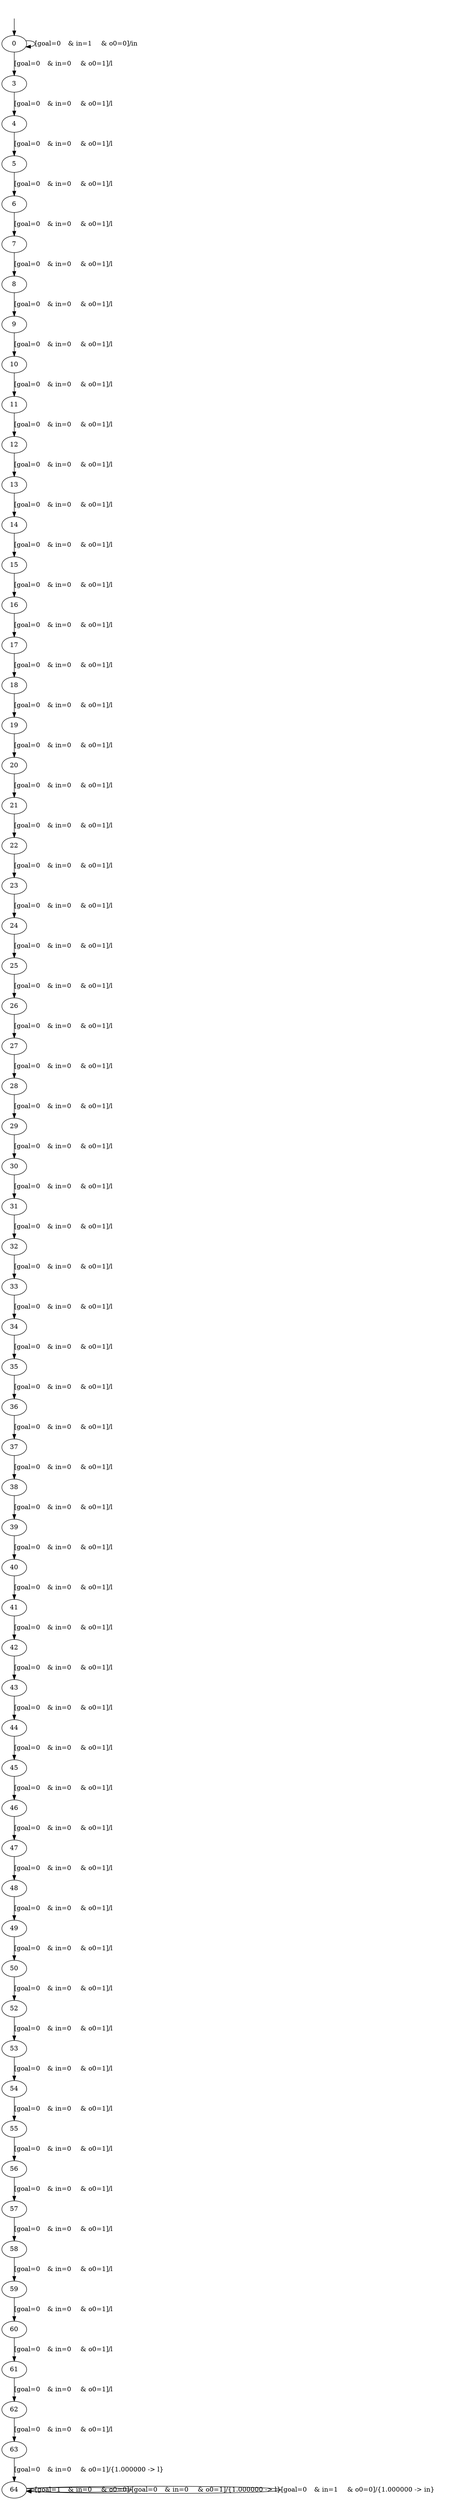 digraph {
64;
63;
62;
61;
60;
59;
28;
27;
26;
25;
24;
23;
22;
21;
20;
19;
18;
17;
16;
15;
14;
13;
0;
3;
4;
5;
6;
7;
8;
9;
10;
11;
12;
29;
30;
31;
32;
33;
34;
35;
36;
37;
38;
39;
40;
41;
42;
43;
44;
45;
46;
47;
48;
49;
50;
52;
53;
54;
55;
56;
57;
58;
__init [label="", style=invis, width=0];
__init -> 0;
64 -> 64 [label="[goal=1	& in=0	& o0=0]/"];
64 -> 64 [label="[goal=0	& in=0	& o0=1]/{1.000000 -> l}"];
64 -> 64 [label="[goal=0	& in=1	& o0=0]/{1.000000 -> in}"];
63 -> 64 [label="[goal=0	& in=0	& o0=1]/{1.000000 -> l}"];
62 -> 63 [label="[goal=0	& in=0	& o0=1]/l"];
61 -> 62 [label="[goal=0	& in=0	& o0=1]/l"];
60 -> 61 [label="[goal=0	& in=0	& o0=1]/l"];
59 -> 60 [label="[goal=0	& in=0	& o0=1]/l"];
28 -> 29 [label="[goal=0	& in=0	& o0=1]/l"];
27 -> 28 [label="[goal=0	& in=0	& o0=1]/l"];
26 -> 27 [label="[goal=0	& in=0	& o0=1]/l"];
25 -> 26 [label="[goal=0	& in=0	& o0=1]/l"];
24 -> 25 [label="[goal=0	& in=0	& o0=1]/l"];
23 -> 24 [label="[goal=0	& in=0	& o0=1]/l"];
22 -> 23 [label="[goal=0	& in=0	& o0=1]/l"];
21 -> 22 [label="[goal=0	& in=0	& o0=1]/l"];
20 -> 21 [label="[goal=0	& in=0	& o0=1]/l"];
19 -> 20 [label="[goal=0	& in=0	& o0=1]/l"];
18 -> 19 [label="[goal=0	& in=0	& o0=1]/l"];
17 -> 18 [label="[goal=0	& in=0	& o0=1]/l"];
16 -> 17 [label="[goal=0	& in=0	& o0=1]/l"];
15 -> 16 [label="[goal=0	& in=0	& o0=1]/l"];
14 -> 15 [label="[goal=0	& in=0	& o0=1]/l"];
13 -> 14 [label="[goal=0	& in=0	& o0=1]/l"];
0 -> 3 [label="[goal=0	& in=0	& o0=1]/l"];
0 -> 0 [label="[goal=0	& in=1	& o0=0]/in"];
3 -> 4 [label="[goal=0	& in=0	& o0=1]/l"];
4 -> 5 [label="[goal=0	& in=0	& o0=1]/l"];
5 -> 6 [label="[goal=0	& in=0	& o0=1]/l"];
6 -> 7 [label="[goal=0	& in=0	& o0=1]/l"];
7 -> 8 [label="[goal=0	& in=0	& o0=1]/l"];
8 -> 9 [label="[goal=0	& in=0	& o0=1]/l"];
9 -> 10 [label="[goal=0	& in=0	& o0=1]/l"];
10 -> 11 [label="[goal=0	& in=0	& o0=1]/l"];
11 -> 12 [label="[goal=0	& in=0	& o0=1]/l"];
12 -> 13 [label="[goal=0	& in=0	& o0=1]/l"];
29 -> 30 [label="[goal=0	& in=0	& o0=1]/l"];
30 -> 31 [label="[goal=0	& in=0	& o0=1]/l"];
31 -> 32 [label="[goal=0	& in=0	& o0=1]/l"];
32 -> 33 [label="[goal=0	& in=0	& o0=1]/l"];
33 -> 34 [label="[goal=0	& in=0	& o0=1]/l"];
34 -> 35 [label="[goal=0	& in=0	& o0=1]/l"];
35 -> 36 [label="[goal=0	& in=0	& o0=1]/l"];
36 -> 37 [label="[goal=0	& in=0	& o0=1]/l"];
37 -> 38 [label="[goal=0	& in=0	& o0=1]/l"];
38 -> 39 [label="[goal=0	& in=0	& o0=1]/l"];
39 -> 40 [label="[goal=0	& in=0	& o0=1]/l"];
40 -> 41 [label="[goal=0	& in=0	& o0=1]/l"];
41 -> 42 [label="[goal=0	& in=0	& o0=1]/l"];
42 -> 43 [label="[goal=0	& in=0	& o0=1]/l"];
43 -> 44 [label="[goal=0	& in=0	& o0=1]/l"];
44 -> 45 [label="[goal=0	& in=0	& o0=1]/l"];
45 -> 46 [label="[goal=0	& in=0	& o0=1]/l"];
46 -> 47 [label="[goal=0	& in=0	& o0=1]/l"];
47 -> 48 [label="[goal=0	& in=0	& o0=1]/l"];
48 -> 49 [label="[goal=0	& in=0	& o0=1]/l"];
49 -> 50 [label="[goal=0	& in=0	& o0=1]/l"];
50 -> 52 [label="[goal=0	& in=0	& o0=1]/l"];
52 -> 53 [label="[goal=0	& in=0	& o0=1]/l"];
53 -> 54 [label="[goal=0	& in=0	& o0=1]/l"];
54 -> 55 [label="[goal=0	& in=0	& o0=1]/l"];
55 -> 56 [label="[goal=0	& in=0	& o0=1]/l"];
56 -> 57 [label="[goal=0	& in=0	& o0=1]/l"];
57 -> 58 [label="[goal=0	& in=0	& o0=1]/l"];
58 -> 59 [label="[goal=0	& in=0	& o0=1]/l"];
}